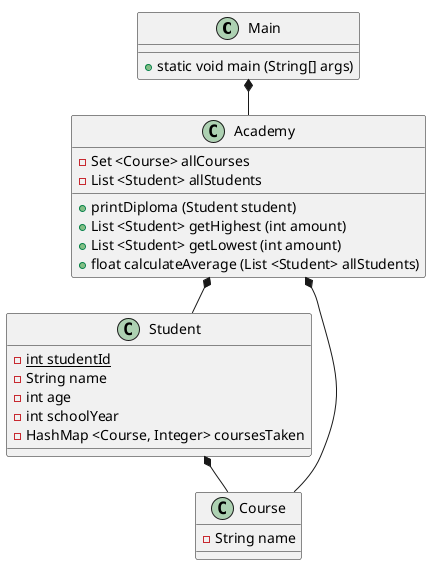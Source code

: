 @startuml
'https://plantuml.com/class-diagram
!pragma layout smetana

class Main {
+ static void main (String[] args)
}

class Academy {
- Set <Course> allCourses
- List <Student> allStudents

+ printDiploma (Student student)
+ List <Student> getHighest (int amount)
+ List <Student> getLowest (int amount)
+ float calculateAverage (List <Student> allStudents)

}

class Student {
- {static} int studentId
- String name
- int age
- int schoolYear
- HashMap <Course, Integer> coursesTaken

}

class Course {
- String name
}

Main *-- Academy
Academy *-- Student
Academy *-- Course
Student *-- Course



@enduml